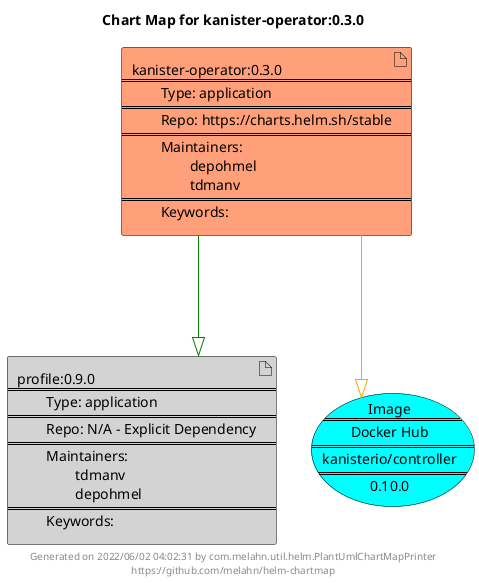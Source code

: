 @startuml
skinparam linetype ortho
skinparam backgroundColor white
skinparam usecaseBorderColor black
skinparam usecaseArrowColor LightSlateGray
skinparam artifactBorderColor black
skinparam artifactArrowColor LightSlateGray

title Chart Map for kanister-operator:0.3.0

'There are 2 referenced Helm Charts
artifact "kanister-operator:0.3.0\n====\n\tType: application\n====\n\tRepo: https://charts.helm.sh/stable\n====\n\tMaintainers: \n\t\tdepohmel\n\t\ttdmanv\n====\n\tKeywords: " as kanister_operator_0_3_0 #LightSalmon
artifact "profile:0.9.0\n====\n\tType: application\n====\n\tRepo: N/A - Explicit Dependency\n====\n\tMaintainers: \n\t\ttdmanv\n\t\tdepohmel\n====\n\tKeywords: " as profile_0_9_0 #LightGray

'There is one referenced Docker Image
usecase "Image\n====\nDocker Hub\n====\nkanisterio/controller\n====\n0.10.0" as kanisterio_controller_0_10_0 #Cyan

'Chart Dependencies
kanister_operator_0_3_0--[#green]-|>profile_0_9_0
kanister_operator_0_3_0--[#orange]-|>kanisterio_controller_0_10_0

center footer Generated on 2022/06/02 04:02:31 by com.melahn.util.helm.PlantUmlChartMapPrinter\nhttps://github.com/melahn/helm-chartmap
@enduml
